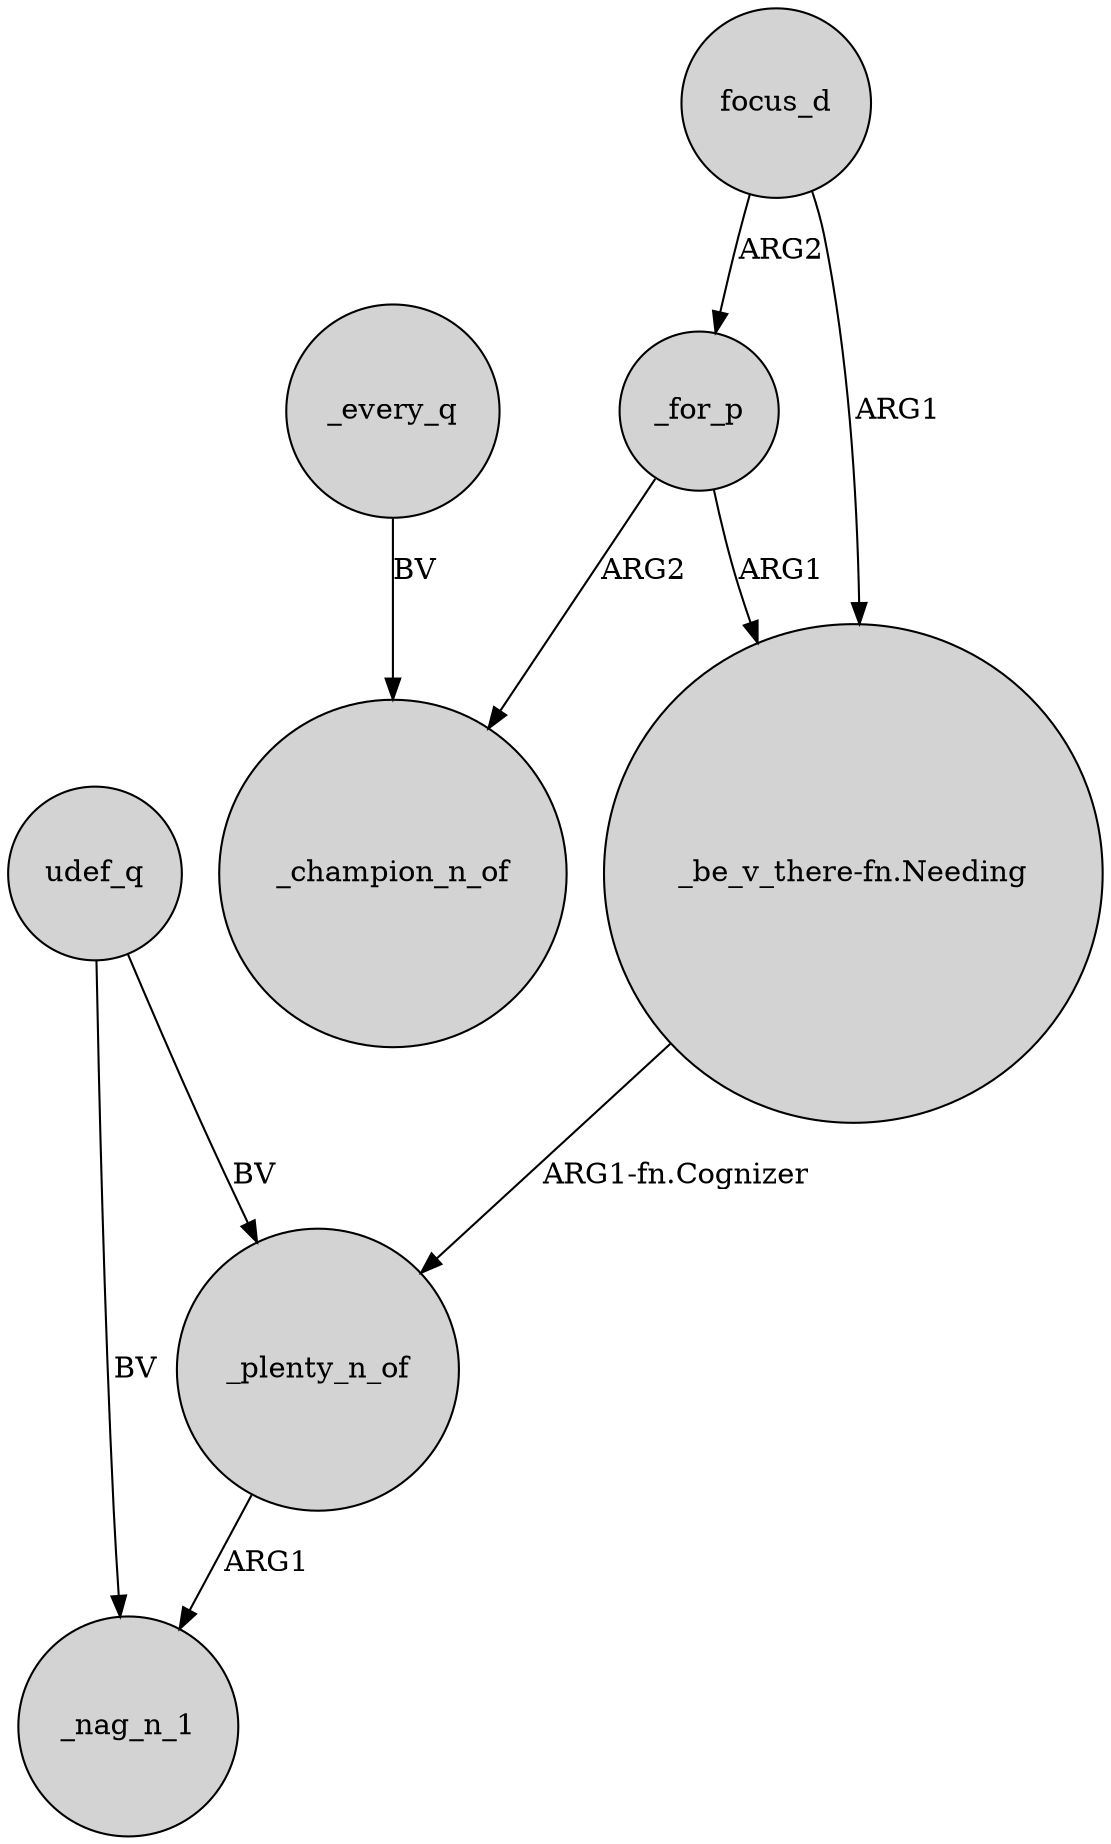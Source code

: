 digraph {
	node [shape=circle style=filled]
	udef_q -> _nag_n_1 [label=BV]
	_for_p -> _champion_n_of [label=ARG2]
	_plenty_n_of -> _nag_n_1 [label=ARG1]
	focus_d -> "_be_v_there-fn.Needing" [label=ARG1]
	focus_d -> _for_p [label=ARG2]
	_every_q -> _champion_n_of [label=BV]
	udef_q -> _plenty_n_of [label=BV]
	"_be_v_there-fn.Needing" -> _plenty_n_of [label="ARG1-fn.Cognizer"]
	_for_p -> "_be_v_there-fn.Needing" [label=ARG1]
}
